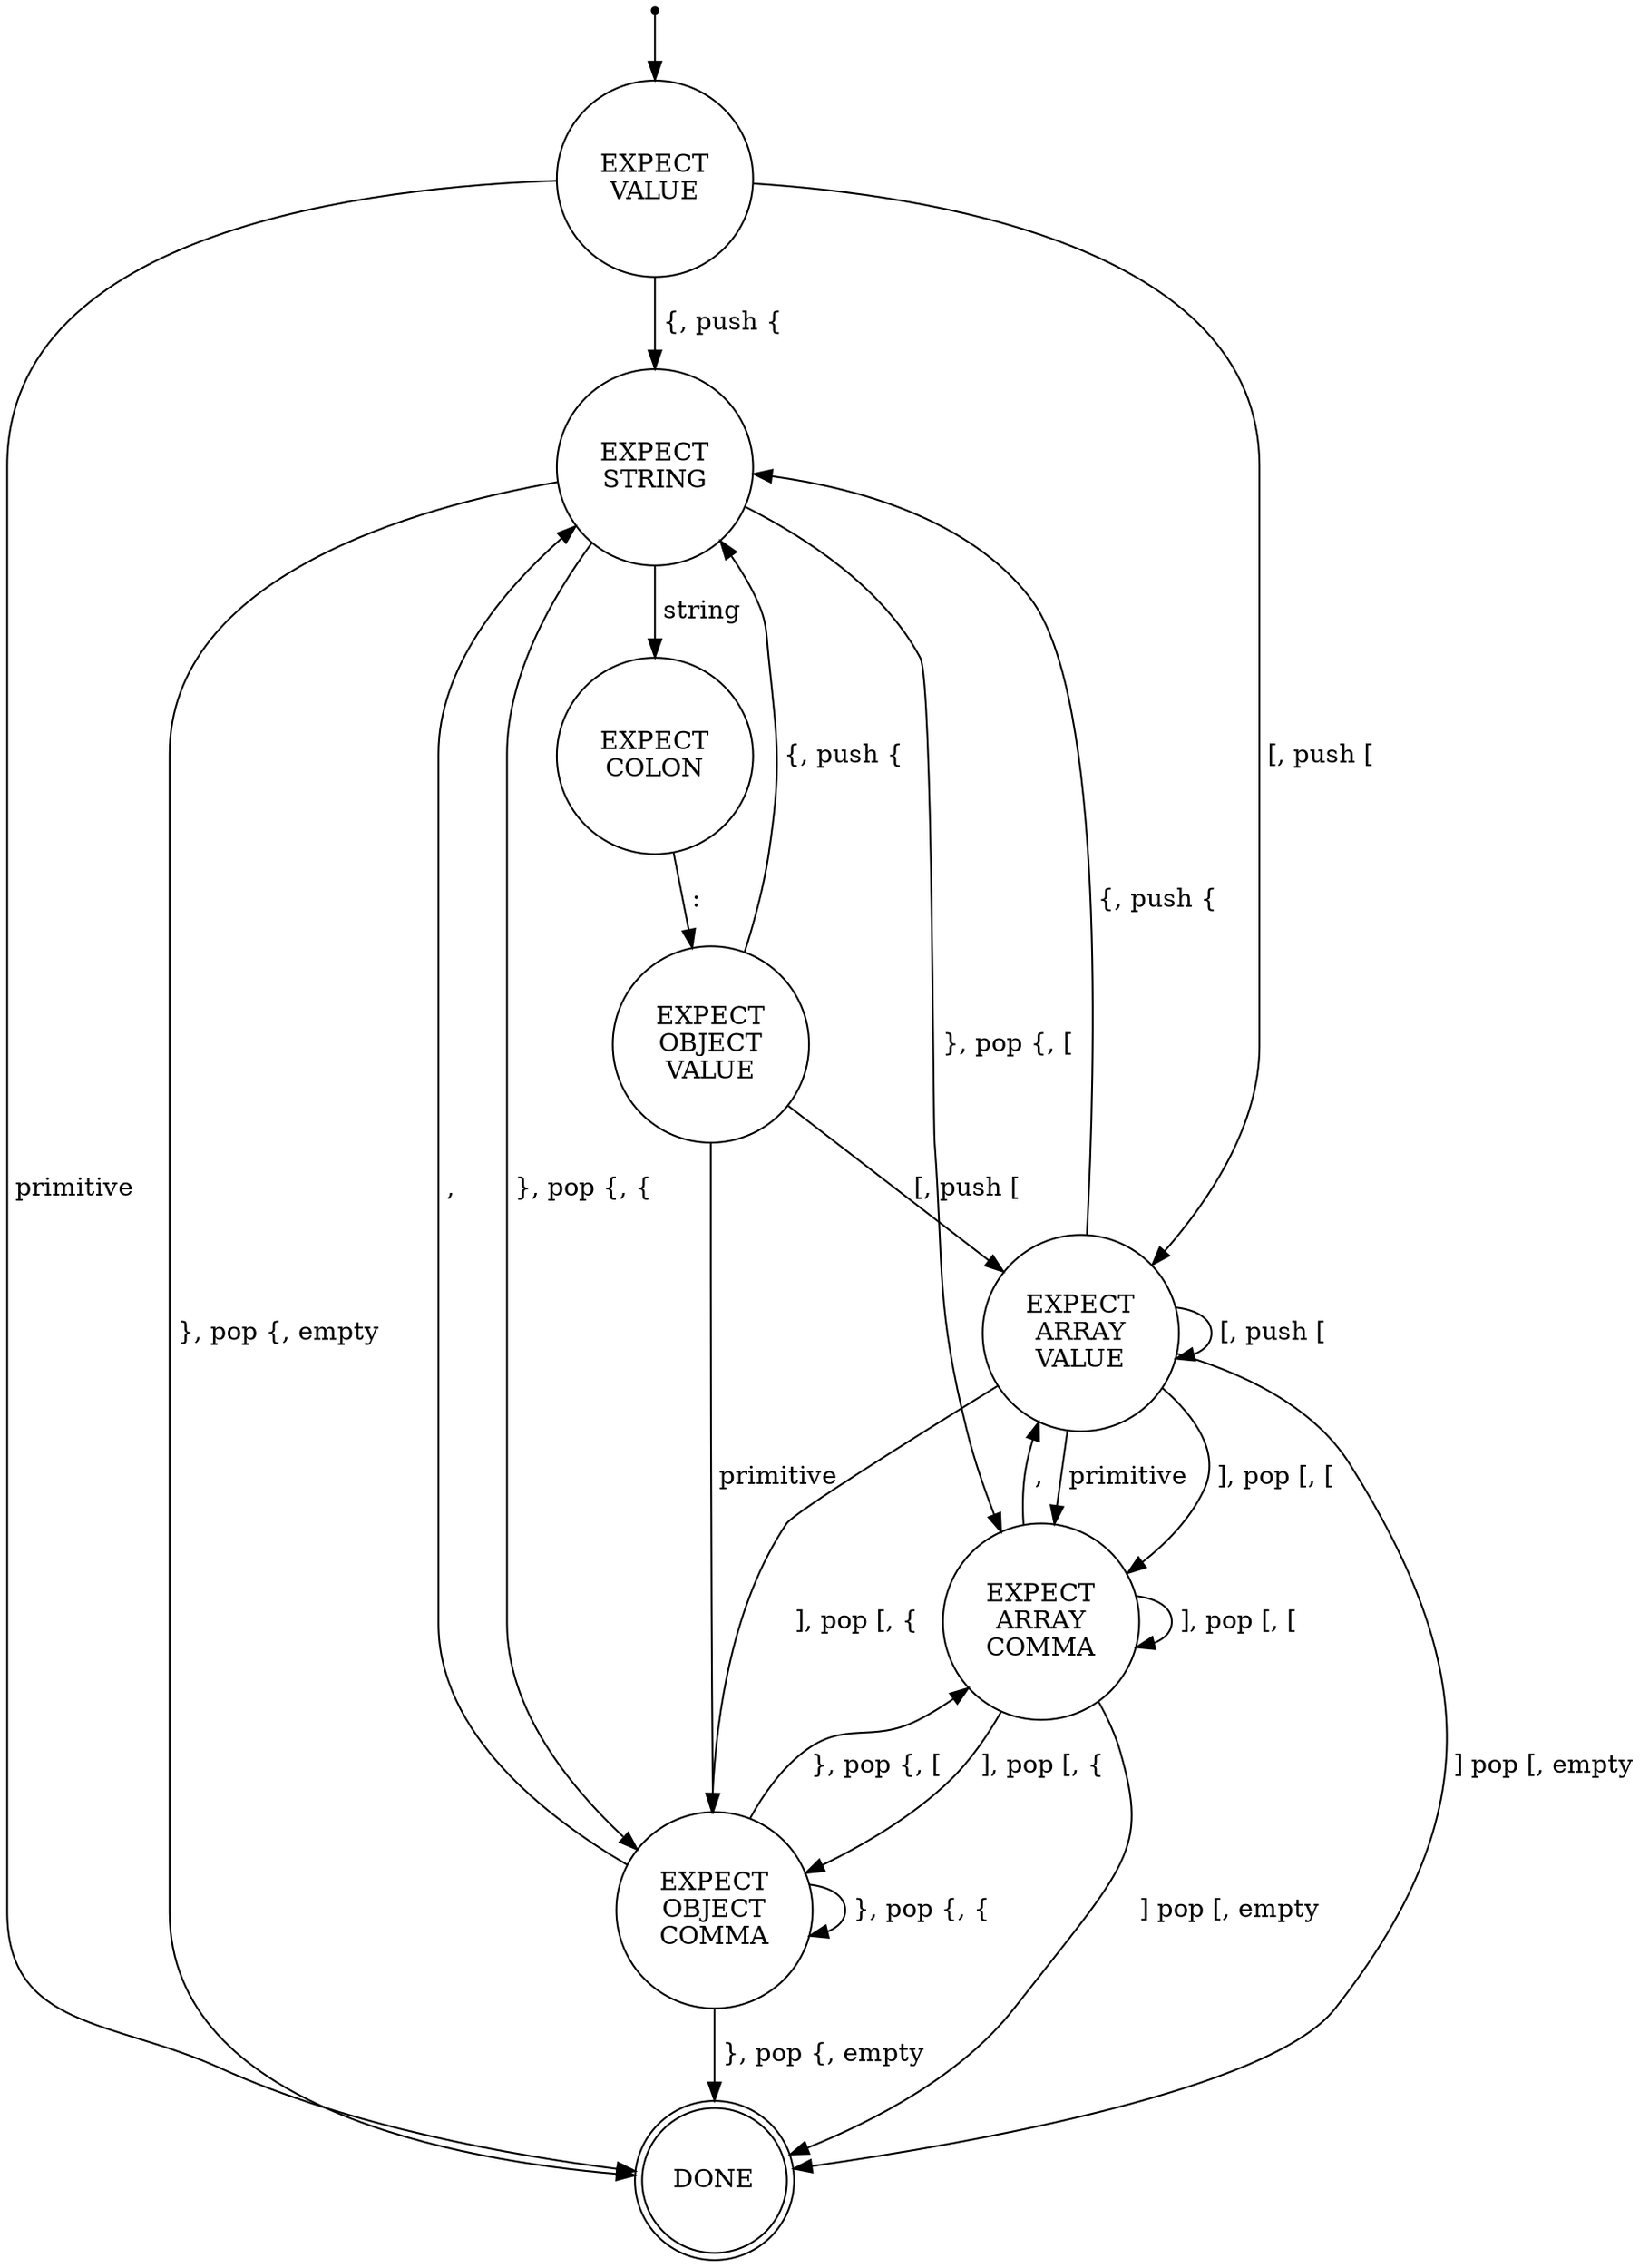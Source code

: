 /*
 * Embedjson syntax parser Pushdown Automaton [1] transitions diagram.
 *
 * Label syntax " {, push { " means "If input symbol is {, then
 * push { onto the stack and follow this transition".
 *
 * Label syntax " ], pop [, { " means "If input symbol is ], then
 * ensure that top element of the stack is [, pop it, and if the
 * pop element of the stack is now { follow this transition".
 *
 * Transition induced by the "primitive" symbol are ones that
 * are made when one of the following tokens is encountered:
 * - string
 * - number
 * - true
 * - false
 * - null
 *
 * [1] https://en.wikipedia.org/wiki/Pushdown_automaton
 */
digraph finite_state_machine {
  node [shape = point ]; entry

  node [shape=doublecircle label="DONE"] done;

  node [shape=circle label="EXPECT\nVALUE"] expect_value;
  node [label="EXPECT\nSTRING"] expect_string;
  node [label="EXPECT\nCOLON"] expect_colon;
  node [label="EXPECT\nOBJECT\nCOMMA"] expect_object_comma;
  node [label="EXPECT\nOBJECT\nVALUE"] expect_object_value;
  node [label="EXPECT\nARRAY\nVALUE"] expect_array_value;
  node [label="EXPECT\nARRAY\nCOMMA"] expect_array_comma;

  entry -> expect_value;

  expect_value -> expect_string [label=" {, push { "];
  expect_value -> done [label=" primitive "];
  expect_string -> expect_colon [label=" string "];
  expect_string -> done [label=" }, pop {, empty "];
  expect_string -> expect_object_comma [label=" }, pop {, { "];
  expect_string -> expect_array_comma [label=" }, pop {, [ "];
  expect_colon -> expect_object_value [label=" : "];
  expect_object_value -> expect_object_comma [label=" primitive "];
  expect_object_value -> expect_string [label=" {, push { "];
  expect_object_value -> expect_array_value [label=" [, push [ "];
  expect_object_comma -> expect_string [label=" , "];
  expect_object_comma -> done [label=" }, pop {, empty "];
  expect_object_comma -> expect_object_comma [label=" }, pop {, { "];
  expect_object_comma -> expect_array_comma [label=" }, pop {, [ "];

  expect_value -> expect_array_value [label=" [, push [ "];
  expect_array_value -> expect_array_comma [label=" primitive "];
  expect_array_value -> expect_array_value [label=" [, push [ "];
  expect_array_value -> expect_string [label= " {, push { "];
  expect_array_value -> done [label=" ] pop [, empty "];
  expect_array_value -> expect_array_comma [label=" ], pop [, [ "];
  expect_array_value -> expect_object_comma [label=" ], pop [, { "];
  expect_array_comma -> expect_array_value [label=" , "];
  expect_array_comma -> done [label=" ] pop [, empty "];
  expect_array_comma -> expect_array_comma [label=" ], pop [, [ "];
  expect_array_comma -> expect_object_comma [label=" ], pop [, { "];
}
